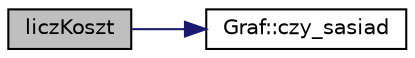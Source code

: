digraph G
{
  edge [fontname="Helvetica",fontsize="10",labelfontname="Helvetica",labelfontsize="10"];
  node [fontname="Helvetica",fontsize="10",shape=record];
  rankdir="LR";
  Node1 [label="liczKoszt",height=0.2,width=0.4,color="black", fillcolor="grey75", style="filled" fontcolor="black"];
  Node1 -> Node2 [color="midnightblue",fontsize="10",style="solid",fontname="Helvetica"];
  Node2 [label="Graf::czy_sasiad",height=0.2,width=0.4,color="black", fillcolor="white", style="filled",URL="$class_graf.html#ac743220324f5dd5340b26571771aab97",tooltip="Metoda pozwalajaca na sprawdzic czy dany wierzcholek jest &quot;sasiadem&quot;."];
}
